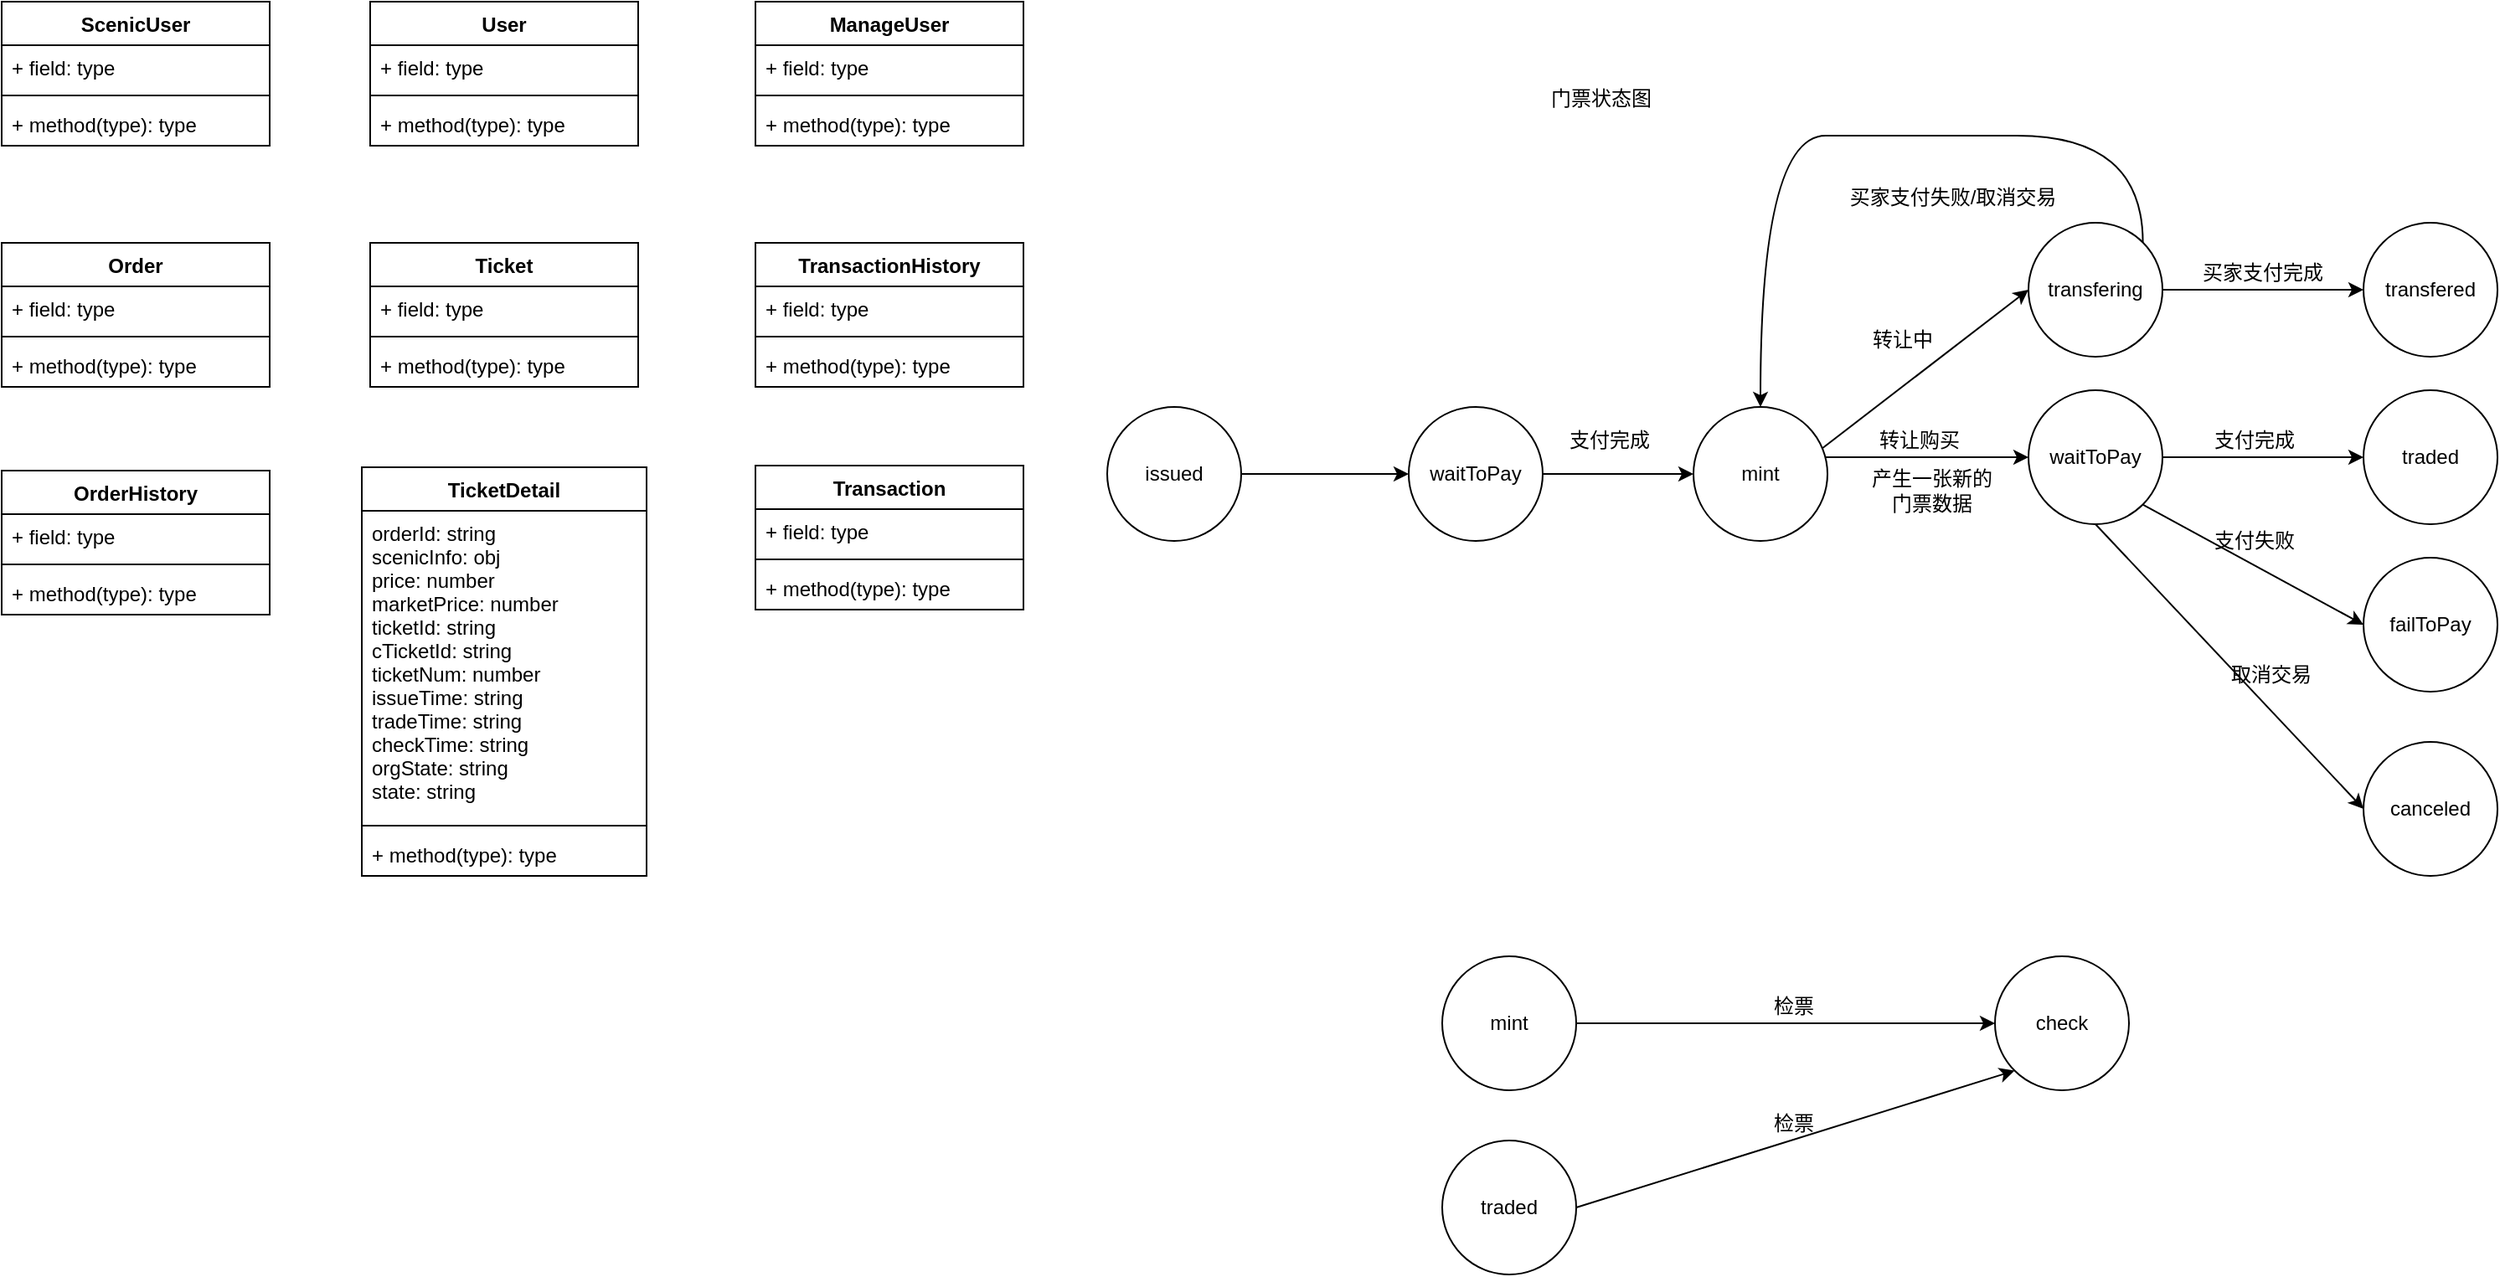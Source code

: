 <mxfile version="13.6.2" type="github">
  <diagram id="VjnDuAETOl2htQ0PQwQe" name="Page-1">
    <mxGraphModel dx="770" dy="384" grid="1" gridSize="10" guides="1" tooltips="1" connect="1" arrows="1" fold="1" page="1" pageScale="1" pageWidth="850" pageHeight="1100" math="0" shadow="0">
      <root>
        <mxCell id="0" />
        <mxCell id="1" parent="0" />
        <mxCell id="-eFsKwjspfKI78hxDc0E-13" value="ScenicUser" style="swimlane;fontStyle=1;align=center;verticalAlign=top;childLayout=stackLayout;horizontal=1;startSize=26;horizontalStack=0;resizeParent=1;resizeParentMax=0;resizeLast=0;collapsible=1;marginBottom=0;" parent="1" vertex="1">
          <mxGeometry x="280" y="70" width="160" height="86" as="geometry" />
        </mxCell>
        <mxCell id="-eFsKwjspfKI78hxDc0E-14" value="+ field: type" style="text;strokeColor=none;fillColor=none;align=left;verticalAlign=top;spacingLeft=4;spacingRight=4;overflow=hidden;rotatable=0;points=[[0,0.5],[1,0.5]];portConstraint=eastwest;" parent="-eFsKwjspfKI78hxDc0E-13" vertex="1">
          <mxGeometry y="26" width="160" height="26" as="geometry" />
        </mxCell>
        <mxCell id="-eFsKwjspfKI78hxDc0E-15" value="" style="line;strokeWidth=1;fillColor=none;align=left;verticalAlign=middle;spacingTop=-1;spacingLeft=3;spacingRight=3;rotatable=0;labelPosition=right;points=[];portConstraint=eastwest;" parent="-eFsKwjspfKI78hxDc0E-13" vertex="1">
          <mxGeometry y="52" width="160" height="8" as="geometry" />
        </mxCell>
        <mxCell id="-eFsKwjspfKI78hxDc0E-16" value="+ method(type): type" style="text;strokeColor=none;fillColor=none;align=left;verticalAlign=top;spacingLeft=4;spacingRight=4;overflow=hidden;rotatable=0;points=[[0,0.5],[1,0.5]];portConstraint=eastwest;" parent="-eFsKwjspfKI78hxDc0E-13" vertex="1">
          <mxGeometry y="60" width="160" height="26" as="geometry" />
        </mxCell>
        <mxCell id="-eFsKwjspfKI78hxDc0E-5" value="User" style="swimlane;fontStyle=1;align=center;verticalAlign=top;childLayout=stackLayout;horizontal=1;startSize=26;horizontalStack=0;resizeParent=1;resizeParentMax=0;resizeLast=0;collapsible=1;marginBottom=0;" parent="1" vertex="1">
          <mxGeometry x="500" y="70" width="160" height="86" as="geometry" />
        </mxCell>
        <mxCell id="-eFsKwjspfKI78hxDc0E-6" value="+ field: type" style="text;strokeColor=none;fillColor=none;align=left;verticalAlign=top;spacingLeft=4;spacingRight=4;overflow=hidden;rotatable=0;points=[[0,0.5],[1,0.5]];portConstraint=eastwest;" parent="-eFsKwjspfKI78hxDc0E-5" vertex="1">
          <mxGeometry y="26" width="160" height="26" as="geometry" />
        </mxCell>
        <mxCell id="-eFsKwjspfKI78hxDc0E-7" value="" style="line;strokeWidth=1;fillColor=none;align=left;verticalAlign=middle;spacingTop=-1;spacingLeft=3;spacingRight=3;rotatable=0;labelPosition=right;points=[];portConstraint=eastwest;" parent="-eFsKwjspfKI78hxDc0E-5" vertex="1">
          <mxGeometry y="52" width="160" height="8" as="geometry" />
        </mxCell>
        <mxCell id="-eFsKwjspfKI78hxDc0E-8" value="+ method(type): type" style="text;strokeColor=none;fillColor=none;align=left;verticalAlign=top;spacingLeft=4;spacingRight=4;overflow=hidden;rotatable=0;points=[[0,0.5],[1,0.5]];portConstraint=eastwest;" parent="-eFsKwjspfKI78hxDc0E-5" vertex="1">
          <mxGeometry y="60" width="160" height="26" as="geometry" />
        </mxCell>
        <mxCell id="-eFsKwjspfKI78hxDc0E-17" value="ManageUser" style="swimlane;fontStyle=1;align=center;verticalAlign=top;childLayout=stackLayout;horizontal=1;startSize=26;horizontalStack=0;resizeParent=1;resizeParentMax=0;resizeLast=0;collapsible=1;marginBottom=0;" parent="1" vertex="1">
          <mxGeometry x="730" y="70" width="160" height="86" as="geometry" />
        </mxCell>
        <mxCell id="-eFsKwjspfKI78hxDc0E-18" value="+ field: type" style="text;strokeColor=none;fillColor=none;align=left;verticalAlign=top;spacingLeft=4;spacingRight=4;overflow=hidden;rotatable=0;points=[[0,0.5],[1,0.5]];portConstraint=eastwest;" parent="-eFsKwjspfKI78hxDc0E-17" vertex="1">
          <mxGeometry y="26" width="160" height="26" as="geometry" />
        </mxCell>
        <mxCell id="-eFsKwjspfKI78hxDc0E-19" value="" style="line;strokeWidth=1;fillColor=none;align=left;verticalAlign=middle;spacingTop=-1;spacingLeft=3;spacingRight=3;rotatable=0;labelPosition=right;points=[];portConstraint=eastwest;" parent="-eFsKwjspfKI78hxDc0E-17" vertex="1">
          <mxGeometry y="52" width="160" height="8" as="geometry" />
        </mxCell>
        <mxCell id="-eFsKwjspfKI78hxDc0E-20" value="+ method(type): type" style="text;strokeColor=none;fillColor=none;align=left;verticalAlign=top;spacingLeft=4;spacingRight=4;overflow=hidden;rotatable=0;points=[[0,0.5],[1,0.5]];portConstraint=eastwest;" parent="-eFsKwjspfKI78hxDc0E-17" vertex="1">
          <mxGeometry y="60" width="160" height="26" as="geometry" />
        </mxCell>
        <mxCell id="uxPyOdEB8U-QKajxjRza-15" style="rounded=0;orthogonalLoop=1;jettySize=auto;html=1;exitX=1;exitY=0.5;exitDx=0;exitDy=0;entryX=0;entryY=0.5;entryDx=0;entryDy=0;" parent="1" target="uxPyOdEB8U-QKajxjRza-14" edge="1">
          <mxGeometry relative="1" as="geometry">
            <mxPoint x="1360.0" y="342" as="sourcePoint" />
          </mxGeometry>
        </mxCell>
        <mxCell id="uxPyOdEB8U-QKajxjRza-24" style="edgeStyle=none;rounded=0;orthogonalLoop=1;jettySize=auto;html=1;exitX=1;exitY=0.5;exitDx=0;exitDy=0;entryX=0;entryY=0.5;entryDx=0;entryDy=0;" parent="1" target="uxPyOdEB8U-QKajxjRza-23" edge="1">
          <mxGeometry relative="1" as="geometry">
            <mxPoint x="1360.0" y="342" as="sourcePoint" />
          </mxGeometry>
        </mxCell>
        <mxCell id="uxPyOdEB8U-QKajxjRza-17" style="edgeStyle=none;rounded=0;orthogonalLoop=1;jettySize=auto;html=1;exitX=1;exitY=0.5;exitDx=0;exitDy=0;" parent="1" source="uxPyOdEB8U-QKajxjRza-14" target="uxPyOdEB8U-QKajxjRza-16" edge="1">
          <mxGeometry relative="1" as="geometry" />
        </mxCell>
        <mxCell id="uxPyOdEB8U-QKajxjRza-33" style="rounded=0;orthogonalLoop=1;jettySize=auto;html=1;exitX=1;exitY=1;exitDx=0;exitDy=0;entryX=0;entryY=0.5;entryDx=0;entryDy=0;" parent="1" source="uxPyOdEB8U-QKajxjRza-14" target="uxPyOdEB8U-QKajxjRza-32" edge="1">
          <mxGeometry relative="1" as="geometry" />
        </mxCell>
        <mxCell id="uxPyOdEB8U-QKajxjRza-36" style="edgeStyle=none;rounded=0;orthogonalLoop=1;jettySize=auto;html=1;exitX=0.5;exitY=1;exitDx=0;exitDy=0;entryX=0;entryY=0.5;entryDx=0;entryDy=0;" parent="1" source="uxPyOdEB8U-QKajxjRza-14" target="uxPyOdEB8U-QKajxjRza-35" edge="1">
          <mxGeometry relative="1" as="geometry" />
        </mxCell>
        <mxCell id="uxPyOdEB8U-QKajxjRza-14" value="waitToPay" style="ellipse;whiteSpace=wrap;html=1;aspect=fixed;" parent="1" vertex="1">
          <mxGeometry x="1490" y="302" width="80" height="80" as="geometry" />
        </mxCell>
        <mxCell id="uxPyOdEB8U-QKajxjRza-16" value="traded" style="ellipse;whiteSpace=wrap;html=1;aspect=fixed;" parent="1" vertex="1">
          <mxGeometry x="1690" y="302" width="80" height="80" as="geometry" />
        </mxCell>
        <mxCell id="uxPyOdEB8U-QKajxjRza-19" value="转让购买" style="text;html=1;strokeColor=none;fillColor=none;align=center;verticalAlign=middle;whiteSpace=wrap;rounded=0;" parent="1" vertex="1">
          <mxGeometry x="1390" y="322" width="70" height="20" as="geometry" />
        </mxCell>
        <mxCell id="uxPyOdEB8U-QKajxjRza-20" value="支付完成" style="text;html=1;strokeColor=none;fillColor=none;align=center;verticalAlign=middle;whiteSpace=wrap;rounded=0;" parent="1" vertex="1">
          <mxGeometry x="1590" y="322" width="70" height="20" as="geometry" />
        </mxCell>
        <mxCell id="uxPyOdEB8U-QKajxjRza-21" value="transfered" style="ellipse;whiteSpace=wrap;html=1;aspect=fixed;" parent="1" vertex="1">
          <mxGeometry x="1690" y="202" width="80" height="80" as="geometry" />
        </mxCell>
        <mxCell id="uxPyOdEB8U-QKajxjRza-28" style="edgeStyle=none;rounded=0;orthogonalLoop=1;jettySize=auto;html=1;exitX=1;exitY=0.5;exitDx=0;exitDy=0;entryX=0;entryY=0.5;entryDx=0;entryDy=0;" parent="1" source="uxPyOdEB8U-QKajxjRza-23" target="uxPyOdEB8U-QKajxjRza-21" edge="1">
          <mxGeometry relative="1" as="geometry" />
        </mxCell>
        <mxCell id="uxPyOdEB8U-QKajxjRza-39" style="edgeStyle=orthogonalEdgeStyle;rounded=0;orthogonalLoop=1;jettySize=auto;html=1;exitX=1;exitY=0;exitDx=0;exitDy=0;entryX=0.5;entryY=0;entryDx=0;entryDy=0;curved=1;" parent="1" source="uxPyOdEB8U-QKajxjRza-23" target="uxPyOdEB8U-QKajxjRza-38" edge="1">
          <mxGeometry relative="1" as="geometry">
            <Array as="points">
              <mxPoint x="1408" y="150" />
              <mxPoint x="1180" y="150" />
            </Array>
          </mxGeometry>
        </mxCell>
        <mxCell id="uxPyOdEB8U-QKajxjRza-23" value="transfering" style="ellipse;whiteSpace=wrap;html=1;aspect=fixed;" parent="1" vertex="1">
          <mxGeometry x="1490" y="202" width="80" height="80" as="geometry" />
        </mxCell>
        <mxCell id="uxPyOdEB8U-QKajxjRza-25" value="转让中" style="text;html=1;strokeColor=none;fillColor=none;align=center;verticalAlign=middle;whiteSpace=wrap;rounded=0;" parent="1" vertex="1">
          <mxGeometry x="1380" y="262" width="70" height="20" as="geometry" />
        </mxCell>
        <mxCell id="uxPyOdEB8U-QKajxjRza-29" value="买家支付完成" style="text;html=1;strokeColor=none;fillColor=none;align=center;verticalAlign=middle;whiteSpace=wrap;rounded=0;" parent="1" vertex="1">
          <mxGeometry x="1590" y="222" width="80" height="20" as="geometry" />
        </mxCell>
        <mxCell id="uxPyOdEB8U-QKajxjRza-31" value="买家支付失败/取消交易" style="text;html=1;strokeColor=none;fillColor=none;align=center;verticalAlign=middle;whiteSpace=wrap;rounded=0;" parent="1" vertex="1">
          <mxGeometry x="1380" y="182" width="130" height="10" as="geometry" />
        </mxCell>
        <mxCell id="uxPyOdEB8U-QKajxjRza-32" value="failToPay" style="ellipse;whiteSpace=wrap;html=1;aspect=fixed;" parent="1" vertex="1">
          <mxGeometry x="1690" y="402" width="80" height="80" as="geometry" />
        </mxCell>
        <mxCell id="uxPyOdEB8U-QKajxjRza-34" value="支付失败" style="text;html=1;strokeColor=none;fillColor=none;align=center;verticalAlign=middle;whiteSpace=wrap;rounded=0;" parent="1" vertex="1">
          <mxGeometry x="1590" y="382" width="70" height="20" as="geometry" />
        </mxCell>
        <mxCell id="uxPyOdEB8U-QKajxjRza-35" value="canceled" style="ellipse;whiteSpace=wrap;html=1;aspect=fixed;" parent="1" vertex="1">
          <mxGeometry x="1690" y="512" width="80" height="80" as="geometry" />
        </mxCell>
        <mxCell id="uxPyOdEB8U-QKajxjRza-37" value="取消交易" style="text;html=1;strokeColor=none;fillColor=none;align=center;verticalAlign=middle;whiteSpace=wrap;rounded=0;" parent="1" vertex="1">
          <mxGeometry x="1600" y="462" width="70" height="20" as="geometry" />
        </mxCell>
        <mxCell id="uxPyOdEB8U-QKajxjRza-38" value="mint" style="ellipse;whiteSpace=wrap;html=1;aspect=fixed;" parent="1" vertex="1">
          <mxGeometry x="1290" y="312" width="80" height="80" as="geometry" />
        </mxCell>
        <mxCell id="uxPyOdEB8U-QKajxjRza-42" style="rounded=0;orthogonalLoop=1;jettySize=auto;html=1;exitX=1;exitY=0.5;exitDx=0;exitDy=0;entryX=0;entryY=0.5;entryDx=0;entryDy=0;" parent="1" source="uxPyOdEB8U-QKajxjRza-40" target="uxPyOdEB8U-QKajxjRza-41" edge="1">
          <mxGeometry relative="1" as="geometry" />
        </mxCell>
        <mxCell id="-eFsKwjspfKI78hxDc0E-1" value="Order" style="swimlane;fontStyle=1;align=center;verticalAlign=top;childLayout=stackLayout;horizontal=1;startSize=26;horizontalStack=0;resizeParent=1;resizeParentMax=0;resizeLast=0;collapsible=1;marginBottom=0;" parent="1" vertex="1">
          <mxGeometry x="280" y="214" width="160" height="86" as="geometry" />
        </mxCell>
        <mxCell id="-eFsKwjspfKI78hxDc0E-2" value="+ field: type" style="text;strokeColor=none;fillColor=none;align=left;verticalAlign=top;spacingLeft=4;spacingRight=4;overflow=hidden;rotatable=0;points=[[0,0.5],[1,0.5]];portConstraint=eastwest;" parent="-eFsKwjspfKI78hxDc0E-1" vertex="1">
          <mxGeometry y="26" width="160" height="26" as="geometry" />
        </mxCell>
        <mxCell id="-eFsKwjspfKI78hxDc0E-3" value="" style="line;strokeWidth=1;fillColor=none;align=left;verticalAlign=middle;spacingTop=-1;spacingLeft=3;spacingRight=3;rotatable=0;labelPosition=right;points=[];portConstraint=eastwest;" parent="-eFsKwjspfKI78hxDc0E-1" vertex="1">
          <mxGeometry y="52" width="160" height="8" as="geometry" />
        </mxCell>
        <mxCell id="-eFsKwjspfKI78hxDc0E-4" value="+ method(type): type" style="text;strokeColor=none;fillColor=none;align=left;verticalAlign=top;spacingLeft=4;spacingRight=4;overflow=hidden;rotatable=0;points=[[0,0.5],[1,0.5]];portConstraint=eastwest;" parent="-eFsKwjspfKI78hxDc0E-1" vertex="1">
          <mxGeometry y="60" width="160" height="26" as="geometry" />
        </mxCell>
        <mxCell id="-eFsKwjspfKI78hxDc0E-9" value="Ticket" style="swimlane;fontStyle=1;align=center;verticalAlign=top;childLayout=stackLayout;horizontal=1;startSize=26;horizontalStack=0;resizeParent=1;resizeParentMax=0;resizeLast=0;collapsible=1;marginBottom=0;" parent="1" vertex="1">
          <mxGeometry x="500" y="214" width="160" height="86" as="geometry" />
        </mxCell>
        <mxCell id="-eFsKwjspfKI78hxDc0E-10" value="+ field: type" style="text;strokeColor=none;fillColor=none;align=left;verticalAlign=top;spacingLeft=4;spacingRight=4;overflow=hidden;rotatable=0;points=[[0,0.5],[1,0.5]];portConstraint=eastwest;" parent="-eFsKwjspfKI78hxDc0E-9" vertex="1">
          <mxGeometry y="26" width="160" height="26" as="geometry" />
        </mxCell>
        <mxCell id="-eFsKwjspfKI78hxDc0E-11" value="" style="line;strokeWidth=1;fillColor=none;align=left;verticalAlign=middle;spacingTop=-1;spacingLeft=3;spacingRight=3;rotatable=0;labelPosition=right;points=[];portConstraint=eastwest;" parent="-eFsKwjspfKI78hxDc0E-9" vertex="1">
          <mxGeometry y="52" width="160" height="8" as="geometry" />
        </mxCell>
        <mxCell id="-eFsKwjspfKI78hxDc0E-12" value="+ method(type): type" style="text;strokeColor=none;fillColor=none;align=left;verticalAlign=top;spacingLeft=4;spacingRight=4;overflow=hidden;rotatable=0;points=[[0,0.5],[1,0.5]];portConstraint=eastwest;" parent="-eFsKwjspfKI78hxDc0E-9" vertex="1">
          <mxGeometry y="60" width="160" height="26" as="geometry" />
        </mxCell>
        <mxCell id="uxPyOdEB8U-QKajxjRza-5" value="TransactionHistory" style="swimlane;fontStyle=1;align=center;verticalAlign=top;childLayout=stackLayout;horizontal=1;startSize=26;horizontalStack=0;resizeParent=1;resizeParentMax=0;resizeLast=0;collapsible=1;marginBottom=0;" parent="1" vertex="1">
          <mxGeometry x="730" y="214" width="160" height="86" as="geometry" />
        </mxCell>
        <mxCell id="uxPyOdEB8U-QKajxjRza-6" value="+ field: type" style="text;strokeColor=none;fillColor=none;align=left;verticalAlign=top;spacingLeft=4;spacingRight=4;overflow=hidden;rotatable=0;points=[[0,0.5],[1,0.5]];portConstraint=eastwest;" parent="uxPyOdEB8U-QKajxjRza-5" vertex="1">
          <mxGeometry y="26" width="160" height="26" as="geometry" />
        </mxCell>
        <mxCell id="uxPyOdEB8U-QKajxjRza-7" value="" style="line;strokeWidth=1;fillColor=none;align=left;verticalAlign=middle;spacingTop=-1;spacingLeft=3;spacingRight=3;rotatable=0;labelPosition=right;points=[];portConstraint=eastwest;" parent="uxPyOdEB8U-QKajxjRza-5" vertex="1">
          <mxGeometry y="52" width="160" height="8" as="geometry" />
        </mxCell>
        <mxCell id="uxPyOdEB8U-QKajxjRza-8" value="+ method(type): type" style="text;strokeColor=none;fillColor=none;align=left;verticalAlign=top;spacingLeft=4;spacingRight=4;overflow=hidden;rotatable=0;points=[[0,0.5],[1,0.5]];portConstraint=eastwest;" parent="uxPyOdEB8U-QKajxjRza-5" vertex="1">
          <mxGeometry y="60" width="160" height="26" as="geometry" />
        </mxCell>
        <mxCell id="uxPyOdEB8U-QKajxjRza-40" value="mint" style="ellipse;whiteSpace=wrap;html=1;aspect=fixed;" parent="1" vertex="1">
          <mxGeometry x="1140" y="640" width="80" height="80" as="geometry" />
        </mxCell>
        <mxCell id="uxPyOdEB8U-QKajxjRza-41" value="check" style="ellipse;whiteSpace=wrap;html=1;aspect=fixed;" parent="1" vertex="1">
          <mxGeometry x="1470" y="640" width="80" height="80" as="geometry" />
        </mxCell>
        <mxCell id="uxPyOdEB8U-QKajxjRza-43" value="检票" style="text;html=1;strokeColor=none;fillColor=none;align=center;verticalAlign=middle;whiteSpace=wrap;rounded=0;" parent="1" vertex="1">
          <mxGeometry x="1330" y="660" width="40" height="20" as="geometry" />
        </mxCell>
        <mxCell id="uxPyOdEB8U-QKajxjRza-45" style="edgeStyle=none;rounded=0;orthogonalLoop=1;jettySize=auto;html=1;exitX=1;exitY=0.5;exitDx=0;exitDy=0;entryX=0;entryY=1;entryDx=0;entryDy=0;" parent="1" source="uxPyOdEB8U-QKajxjRza-44" target="uxPyOdEB8U-QKajxjRza-41" edge="1">
          <mxGeometry relative="1" as="geometry" />
        </mxCell>
        <mxCell id="-eFsKwjspfKI78hxDc0E-21" value="Transaction" style="swimlane;fontStyle=1;align=center;verticalAlign=top;childLayout=stackLayout;horizontal=1;startSize=26;horizontalStack=0;resizeParent=1;resizeParentMax=0;resizeLast=0;collapsible=1;marginBottom=0;" parent="1" vertex="1">
          <mxGeometry x="730" y="347" width="160" height="86" as="geometry" />
        </mxCell>
        <mxCell id="-eFsKwjspfKI78hxDc0E-22" value="+ field: type" style="text;strokeColor=none;fillColor=none;align=left;verticalAlign=top;spacingLeft=4;spacingRight=4;overflow=hidden;rotatable=0;points=[[0,0.5],[1,0.5]];portConstraint=eastwest;" parent="-eFsKwjspfKI78hxDc0E-21" vertex="1">
          <mxGeometry y="26" width="160" height="26" as="geometry" />
        </mxCell>
        <mxCell id="-eFsKwjspfKI78hxDc0E-23" value="" style="line;strokeWidth=1;fillColor=none;align=left;verticalAlign=middle;spacingTop=-1;spacingLeft=3;spacingRight=3;rotatable=0;labelPosition=right;points=[];portConstraint=eastwest;" parent="-eFsKwjspfKI78hxDc0E-21" vertex="1">
          <mxGeometry y="52" width="160" height="8" as="geometry" />
        </mxCell>
        <mxCell id="-eFsKwjspfKI78hxDc0E-24" value="+ method(type): type" style="text;strokeColor=none;fillColor=none;align=left;verticalAlign=top;spacingLeft=4;spacingRight=4;overflow=hidden;rotatable=0;points=[[0,0.5],[1,0.5]];portConstraint=eastwest;" parent="-eFsKwjspfKI78hxDc0E-21" vertex="1">
          <mxGeometry y="60" width="160" height="26" as="geometry" />
        </mxCell>
        <mxCell id="uxPyOdEB8U-QKajxjRza-9" value="TicketDetail" style="swimlane;fontStyle=1;align=center;verticalAlign=top;childLayout=stackLayout;horizontal=1;startSize=26;horizontalStack=0;resizeParent=1;resizeParentMax=0;resizeLast=0;collapsible=1;marginBottom=0;" parent="1" vertex="1">
          <mxGeometry x="495" y="348" width="170" height="244" as="geometry" />
        </mxCell>
        <mxCell id="uxPyOdEB8U-QKajxjRza-10" value="orderId: string&#xa;scenicInfo: obj&#xa;price: number&#xa;marketPrice: number&#xa;ticketId: string&#xa;cTicketId: string&#xa;ticketNum: number&#xa;issueTime: string&#xa;tradeTime: string&#xa;checkTime: string&#xa;orgState: string&#xa;state: string" style="text;strokeColor=none;fillColor=none;align=left;verticalAlign=top;spacingLeft=4;spacingRight=4;overflow=hidden;rotatable=0;points=[[0,0.5],[1,0.5]];portConstraint=eastwest;" parent="uxPyOdEB8U-QKajxjRza-9" vertex="1">
          <mxGeometry y="26" width="170" height="184" as="geometry" />
        </mxCell>
        <mxCell id="uxPyOdEB8U-QKajxjRza-11" value="" style="line;strokeWidth=1;fillColor=none;align=left;verticalAlign=middle;spacingTop=-1;spacingLeft=3;spacingRight=3;rotatable=0;labelPosition=right;points=[];portConstraint=eastwest;" parent="uxPyOdEB8U-QKajxjRza-9" vertex="1">
          <mxGeometry y="210" width="170" height="8" as="geometry" />
        </mxCell>
        <mxCell id="uxPyOdEB8U-QKajxjRza-12" value="+ method(type): type" style="text;strokeColor=none;fillColor=none;align=left;verticalAlign=top;spacingLeft=4;spacingRight=4;overflow=hidden;rotatable=0;points=[[0,0.5],[1,0.5]];portConstraint=eastwest;" parent="uxPyOdEB8U-QKajxjRza-9" vertex="1">
          <mxGeometry y="218" width="170" height="26" as="geometry" />
        </mxCell>
        <mxCell id="uxPyOdEB8U-QKajxjRza-1" value="OrderHistory" style="swimlane;fontStyle=1;align=center;verticalAlign=top;childLayout=stackLayout;horizontal=1;startSize=26;horizontalStack=0;resizeParent=1;resizeParentMax=0;resizeLast=0;collapsible=1;marginBottom=0;" parent="1" vertex="1">
          <mxGeometry x="280" y="350" width="160" height="86" as="geometry" />
        </mxCell>
        <mxCell id="uxPyOdEB8U-QKajxjRza-2" value="+ field: type" style="text;strokeColor=none;fillColor=none;align=left;verticalAlign=top;spacingLeft=4;spacingRight=4;overflow=hidden;rotatable=0;points=[[0,0.5],[1,0.5]];portConstraint=eastwest;" parent="uxPyOdEB8U-QKajxjRza-1" vertex="1">
          <mxGeometry y="26" width="160" height="26" as="geometry" />
        </mxCell>
        <mxCell id="uxPyOdEB8U-QKajxjRza-3" value="" style="line;strokeWidth=1;fillColor=none;align=left;verticalAlign=middle;spacingTop=-1;spacingLeft=3;spacingRight=3;rotatable=0;labelPosition=right;points=[];portConstraint=eastwest;" parent="uxPyOdEB8U-QKajxjRza-1" vertex="1">
          <mxGeometry y="52" width="160" height="8" as="geometry" />
        </mxCell>
        <mxCell id="uxPyOdEB8U-QKajxjRza-4" value="+ method(type): type" style="text;strokeColor=none;fillColor=none;align=left;verticalAlign=top;spacingLeft=4;spacingRight=4;overflow=hidden;rotatable=0;points=[[0,0.5],[1,0.5]];portConstraint=eastwest;" parent="uxPyOdEB8U-QKajxjRza-1" vertex="1">
          <mxGeometry y="60" width="160" height="26" as="geometry" />
        </mxCell>
        <mxCell id="uxPyOdEB8U-QKajxjRza-44" value="traded" style="ellipse;whiteSpace=wrap;html=1;aspect=fixed;" parent="1" vertex="1">
          <mxGeometry x="1140" y="750" width="80" height="80" as="geometry" />
        </mxCell>
        <mxCell id="uxPyOdEB8U-QKajxjRza-46" value="检票" style="text;html=1;strokeColor=none;fillColor=none;align=center;verticalAlign=middle;whiteSpace=wrap;rounded=0;" parent="1" vertex="1">
          <mxGeometry x="1330" y="730" width="40" height="20" as="geometry" />
        </mxCell>
        <mxCell id="uxPyOdEB8U-QKajxjRza-47" value="产生一张新的门票数据" style="text;html=1;strokeColor=none;fillColor=none;align=center;verticalAlign=middle;whiteSpace=wrap;rounded=0;" parent="1" vertex="1">
          <mxGeometry x="1390" y="352" width="85" height="20" as="geometry" />
        </mxCell>
        <mxCell id="xiavy172Thg_-5YgBtFs-4" style="edgeStyle=orthogonalEdgeStyle;rounded=0;orthogonalLoop=1;jettySize=auto;html=1;exitX=1;exitY=0.5;exitDx=0;exitDy=0;entryX=0;entryY=0.5;entryDx=0;entryDy=0;" edge="1" parent="1" source="xiavy172Thg_-5YgBtFs-1" target="xiavy172Thg_-5YgBtFs-3">
          <mxGeometry relative="1" as="geometry" />
        </mxCell>
        <mxCell id="xiavy172Thg_-5YgBtFs-1" value="issued" style="ellipse;whiteSpace=wrap;html=1;aspect=fixed;" vertex="1" parent="1">
          <mxGeometry x="940" y="312" width="80" height="80" as="geometry" />
        </mxCell>
        <mxCell id="xiavy172Thg_-5YgBtFs-5" style="edgeStyle=orthogonalEdgeStyle;rounded=0;orthogonalLoop=1;jettySize=auto;html=1;exitX=1;exitY=0.5;exitDx=0;exitDy=0;" edge="1" parent="1" source="xiavy172Thg_-5YgBtFs-3" target="uxPyOdEB8U-QKajxjRza-38">
          <mxGeometry relative="1" as="geometry" />
        </mxCell>
        <mxCell id="xiavy172Thg_-5YgBtFs-3" value="waitToPay" style="ellipse;whiteSpace=wrap;html=1;aspect=fixed;" vertex="1" parent="1">
          <mxGeometry x="1120" y="312" width="80" height="80" as="geometry" />
        </mxCell>
        <mxCell id="xiavy172Thg_-5YgBtFs-6" value="支付完成" style="text;html=1;strokeColor=none;fillColor=none;align=center;verticalAlign=middle;whiteSpace=wrap;rounded=0;" vertex="1" parent="1">
          <mxGeometry x="1205" y="322" width="70" height="20" as="geometry" />
        </mxCell>
        <mxCell id="xiavy172Thg_-5YgBtFs-8" value="门票状态图" style="text;html=1;strokeColor=none;fillColor=none;align=center;verticalAlign=middle;whiteSpace=wrap;rounded=0;" vertex="1" parent="1">
          <mxGeometry x="1170" y="116" width="130" height="24" as="geometry" />
        </mxCell>
      </root>
    </mxGraphModel>
  </diagram>
</mxfile>

